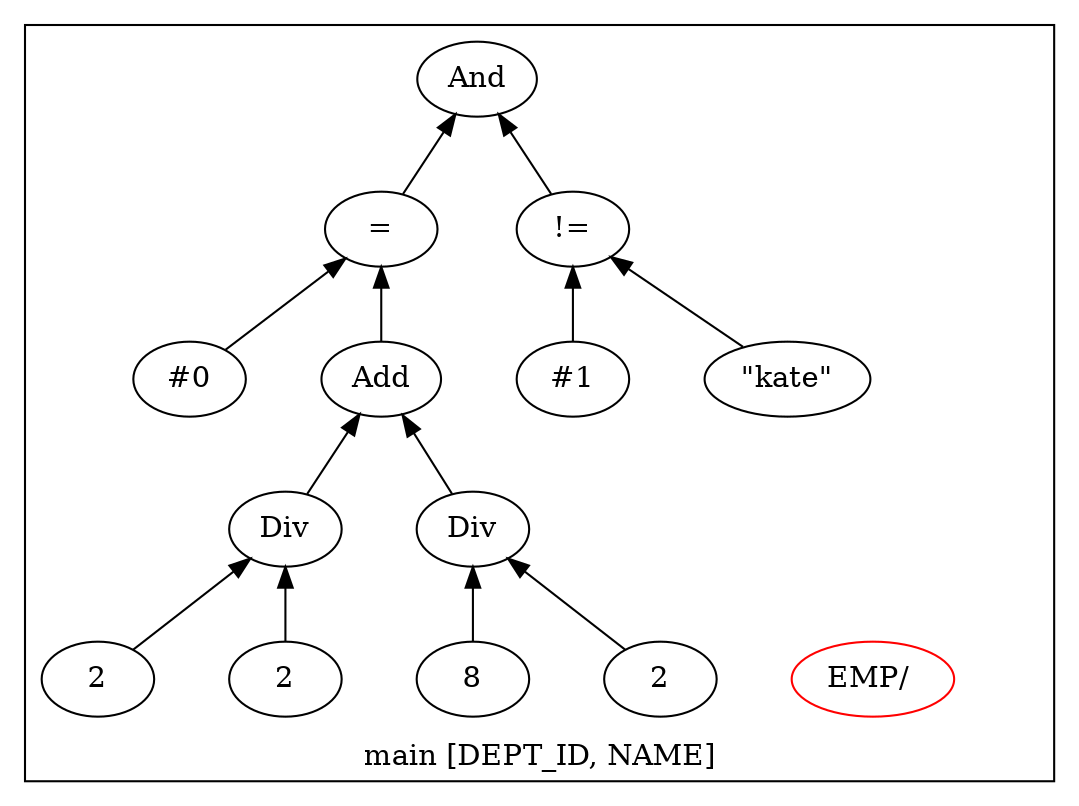 digraph example1 {
    rankdir=BT;
    nodesep=0.5;
    ordering="in";
  subgraph cluster_main {
    label = "main [DEPT_ID, NAME]";
    "main_pt"[shape=point, color=white];
    "QUN_0"[label="EMP/ ", color=red]
    exprnodeNodeId15v1[label="And"];
    exprnodeNodeId11v1 -> exprnodeNodeId15v1;
    exprnodeNodeId11v1[label="="];
    exprnodeNodeId3v1 -> exprnodeNodeId11v1;
    exprnodeNodeId3v1[label="#0"];
    exprnodeNodeId10v1 -> exprnodeNodeId11v1;
    exprnodeNodeId10v1[label="Add"];
    exprnodeNodeId6v1 -> exprnodeNodeId10v1;
    exprnodeNodeId6v1[label="Div"];
    exprnodeNodeId4v1 -> exprnodeNodeId6v1;
    exprnodeNodeId4v1[label="2"];
    exprnodeNodeId5v1 -> exprnodeNodeId6v1;
    exprnodeNodeId5v1[label="2"];
    exprnodeNodeId9v1 -> exprnodeNodeId10v1;
    exprnodeNodeId9v1[label="Div"];
    exprnodeNodeId7v1 -> exprnodeNodeId9v1;
    exprnodeNodeId7v1[label="8"];
    exprnodeNodeId8v1 -> exprnodeNodeId9v1;
    exprnodeNodeId8v1[label="2"];
    exprnodeNodeId14v1 -> exprnodeNodeId15v1;
    exprnodeNodeId14v1[label="!="];
    exprnodeNodeId12v1 -> exprnodeNodeId14v1;
    exprnodeNodeId12v1[label="#1"];
    exprnodeNodeId13v1 -> exprnodeNodeId14v1;
    exprnodeNodeId13v1[label="\"kate\""];
}
}
